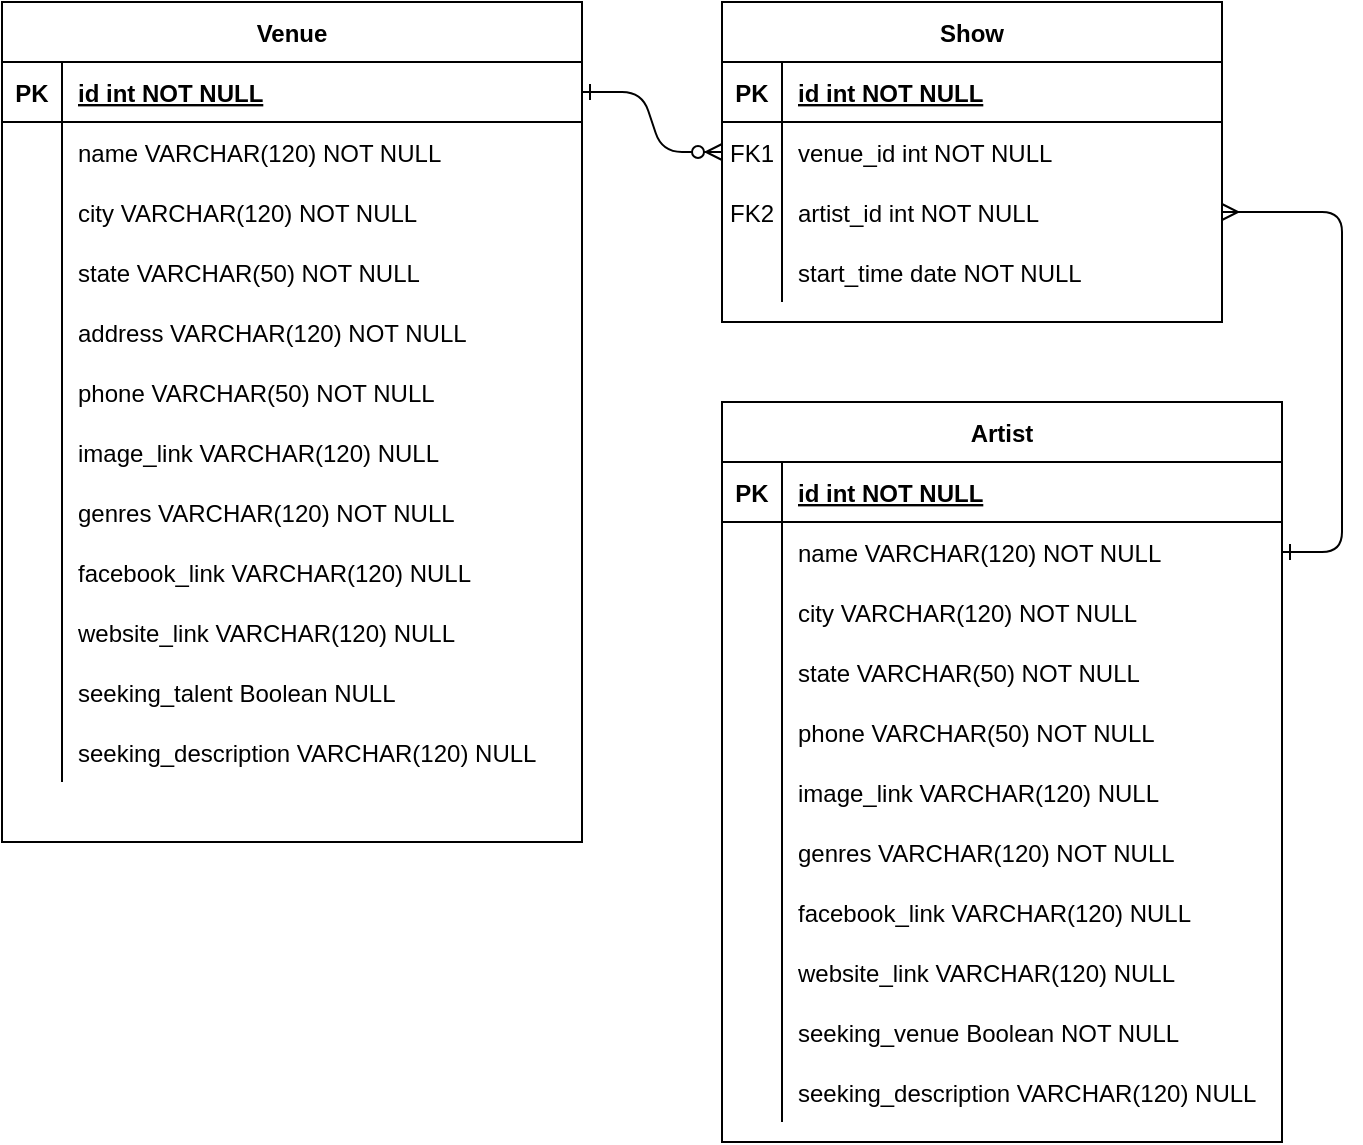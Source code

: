 <mxfile>
    <diagram id="R2lEEEUBdFMjLlhIrx00" name="modelo-fisico-datos">
        <mxGraphModel dx="580" dy="271" grid="1" gridSize="10" guides="1" tooltips="1" connect="1" arrows="1" fold="1" page="1" pageScale="1" pageWidth="850" pageHeight="1100" math="0" shadow="0" extFonts="Permanent Marker^https://fonts.googleapis.com/css?family=Permanent+Marker">
            <root>
                <mxCell id="0"/>
                <mxCell id="1" parent="0"/>
                <mxCell id="C-vyLk0tnHw3VtMMgP7b-1" value="" style="edgeStyle=entityRelationEdgeStyle;endArrow=ERzeroToMany;startArrow=ERone;endFill=1;startFill=0;" parent="1" source="C-vyLk0tnHw3VtMMgP7b-24" target="C-vyLk0tnHw3VtMMgP7b-6" edge="1">
                    <mxGeometry width="100" height="100" relative="1" as="geometry">
                        <mxPoint x="340" y="720" as="sourcePoint"/>
                        <mxPoint x="440" y="620" as="targetPoint"/>
                    </mxGeometry>
                </mxCell>
                <mxCell id="C-vyLk0tnHw3VtMMgP7b-12" value="" style="edgeStyle=entityRelationEdgeStyle;endArrow=ERone;startArrow=ERmany;endFill=0;startFill=0;exitX=1;exitY=0.5;exitDx=0;exitDy=0;" parent="1" source="nIgEs6L4v5tk01GfFsjV-32" target="C-vyLk0tnHw3VtMMgP7b-17" edge="1">
                    <mxGeometry width="100" height="100" relative="1" as="geometry">
                        <mxPoint x="400" y="180" as="sourcePoint"/>
                        <mxPoint x="460" y="205" as="targetPoint"/>
                    </mxGeometry>
                </mxCell>
                <mxCell id="C-vyLk0tnHw3VtMMgP7b-2" value="Show" style="shape=table;startSize=30;container=1;collapsible=1;childLayout=tableLayout;fixedRows=1;rowLines=0;fontStyle=1;align=center;resizeLast=1;" parent="1" vertex="1">
                    <mxGeometry x="450" y="120" width="250" height="160" as="geometry"/>
                </mxCell>
                <mxCell id="C-vyLk0tnHw3VtMMgP7b-3" value="" style="shape=partialRectangle;collapsible=0;dropTarget=0;pointerEvents=0;fillColor=none;points=[[0,0.5],[1,0.5]];portConstraint=eastwest;top=0;left=0;right=0;bottom=1;" parent="C-vyLk0tnHw3VtMMgP7b-2" vertex="1">
                    <mxGeometry y="30" width="250" height="30" as="geometry"/>
                </mxCell>
                <mxCell id="C-vyLk0tnHw3VtMMgP7b-4" value="PK" style="shape=partialRectangle;overflow=hidden;connectable=0;fillColor=none;top=0;left=0;bottom=0;right=0;fontStyle=1;" parent="C-vyLk0tnHw3VtMMgP7b-3" vertex="1">
                    <mxGeometry width="30" height="30" as="geometry">
                        <mxRectangle width="30" height="30" as="alternateBounds"/>
                    </mxGeometry>
                </mxCell>
                <mxCell id="C-vyLk0tnHw3VtMMgP7b-5" value="id int NOT NULL " style="shape=partialRectangle;overflow=hidden;connectable=0;fillColor=none;top=0;left=0;bottom=0;right=0;align=left;spacingLeft=6;fontStyle=5;" parent="C-vyLk0tnHw3VtMMgP7b-3" vertex="1">
                    <mxGeometry x="30" width="220" height="30" as="geometry">
                        <mxRectangle width="220" height="30" as="alternateBounds"/>
                    </mxGeometry>
                </mxCell>
                <mxCell id="C-vyLk0tnHw3VtMMgP7b-6" value="" style="shape=partialRectangle;collapsible=0;dropTarget=0;pointerEvents=0;fillColor=none;points=[[0,0.5],[1,0.5]];portConstraint=eastwest;top=0;left=0;right=0;bottom=0;" parent="C-vyLk0tnHw3VtMMgP7b-2" vertex="1">
                    <mxGeometry y="60" width="250" height="30" as="geometry"/>
                </mxCell>
                <mxCell id="C-vyLk0tnHw3VtMMgP7b-7" value="FK1" style="shape=partialRectangle;overflow=hidden;connectable=0;fillColor=none;top=0;left=0;bottom=0;right=0;" parent="C-vyLk0tnHw3VtMMgP7b-6" vertex="1">
                    <mxGeometry width="30" height="30" as="geometry">
                        <mxRectangle width="30" height="30" as="alternateBounds"/>
                    </mxGeometry>
                </mxCell>
                <mxCell id="C-vyLk0tnHw3VtMMgP7b-8" value="venue_id int NOT NULL" style="shape=partialRectangle;overflow=hidden;connectable=0;fillColor=none;top=0;left=0;bottom=0;right=0;align=left;spacingLeft=6;" parent="C-vyLk0tnHw3VtMMgP7b-6" vertex="1">
                    <mxGeometry x="30" width="220" height="30" as="geometry">
                        <mxRectangle width="220" height="30" as="alternateBounds"/>
                    </mxGeometry>
                </mxCell>
                <mxCell id="nIgEs6L4v5tk01GfFsjV-32" value="" style="shape=partialRectangle;collapsible=0;dropTarget=0;pointerEvents=0;fillColor=none;points=[[0,0.5],[1,0.5]];portConstraint=eastwest;top=0;left=0;right=0;bottom=0;" parent="C-vyLk0tnHw3VtMMgP7b-2" vertex="1">
                    <mxGeometry y="90" width="250" height="30" as="geometry"/>
                </mxCell>
                <mxCell id="nIgEs6L4v5tk01GfFsjV-33" value="FK2" style="shape=partialRectangle;overflow=hidden;connectable=0;fillColor=none;top=0;left=0;bottom=0;right=0;" parent="nIgEs6L4v5tk01GfFsjV-32" vertex="1">
                    <mxGeometry width="30" height="30" as="geometry">
                        <mxRectangle width="30" height="30" as="alternateBounds"/>
                    </mxGeometry>
                </mxCell>
                <mxCell id="nIgEs6L4v5tk01GfFsjV-34" value="artist_id int NOT NULL" style="shape=partialRectangle;overflow=hidden;connectable=0;fillColor=none;top=0;left=0;bottom=0;right=0;align=left;spacingLeft=6;" parent="nIgEs6L4v5tk01GfFsjV-32" vertex="1">
                    <mxGeometry x="30" width="220" height="30" as="geometry">
                        <mxRectangle width="220" height="30" as="alternateBounds"/>
                    </mxGeometry>
                </mxCell>
                <mxCell id="C-vyLk0tnHw3VtMMgP7b-9" value="" style="shape=partialRectangle;collapsible=0;dropTarget=0;pointerEvents=0;fillColor=none;points=[[0,0.5],[1,0.5]];portConstraint=eastwest;top=0;left=0;right=0;bottom=0;" parent="C-vyLk0tnHw3VtMMgP7b-2" vertex="1">
                    <mxGeometry y="120" width="250" height="30" as="geometry"/>
                </mxCell>
                <mxCell id="C-vyLk0tnHw3VtMMgP7b-10" value="" style="shape=partialRectangle;overflow=hidden;connectable=0;fillColor=none;top=0;left=0;bottom=0;right=0;" parent="C-vyLk0tnHw3VtMMgP7b-9" vertex="1">
                    <mxGeometry width="30" height="30" as="geometry">
                        <mxRectangle width="30" height="30" as="alternateBounds"/>
                    </mxGeometry>
                </mxCell>
                <mxCell id="C-vyLk0tnHw3VtMMgP7b-11" value="start_time date NOT NULL" style="shape=partialRectangle;overflow=hidden;connectable=0;fillColor=none;top=0;left=0;bottom=0;right=0;align=left;spacingLeft=6;" parent="C-vyLk0tnHw3VtMMgP7b-9" vertex="1">
                    <mxGeometry x="30" width="220" height="30" as="geometry">
                        <mxRectangle width="220" height="30" as="alternateBounds"/>
                    </mxGeometry>
                </mxCell>
                <mxCell id="C-vyLk0tnHw3VtMMgP7b-13" value="Artist" style="shape=table;startSize=30;container=1;collapsible=1;childLayout=tableLayout;fixedRows=1;rowLines=0;fontStyle=1;align=center;resizeLast=1;" parent="1" vertex="1">
                    <mxGeometry x="450" y="320" width="280" height="370" as="geometry"/>
                </mxCell>
                <mxCell id="C-vyLk0tnHw3VtMMgP7b-14" value="" style="shape=partialRectangle;collapsible=0;dropTarget=0;pointerEvents=0;fillColor=none;points=[[0,0.5],[1,0.5]];portConstraint=eastwest;top=0;left=0;right=0;bottom=1;" parent="C-vyLk0tnHw3VtMMgP7b-13" vertex="1">
                    <mxGeometry y="30" width="280" height="30" as="geometry"/>
                </mxCell>
                <mxCell id="C-vyLk0tnHw3VtMMgP7b-15" value="PK" style="shape=partialRectangle;overflow=hidden;connectable=0;fillColor=none;top=0;left=0;bottom=0;right=0;fontStyle=1;" parent="C-vyLk0tnHw3VtMMgP7b-14" vertex="1">
                    <mxGeometry width="30" height="30" as="geometry">
                        <mxRectangle width="30" height="30" as="alternateBounds"/>
                    </mxGeometry>
                </mxCell>
                <mxCell id="C-vyLk0tnHw3VtMMgP7b-16" value="id int NOT NULL " style="shape=partialRectangle;overflow=hidden;connectable=0;fillColor=none;top=0;left=0;bottom=0;right=0;align=left;spacingLeft=6;fontStyle=5;" parent="C-vyLk0tnHw3VtMMgP7b-14" vertex="1">
                    <mxGeometry x="30" width="250" height="30" as="geometry">
                        <mxRectangle width="250" height="30" as="alternateBounds"/>
                    </mxGeometry>
                </mxCell>
                <mxCell id="C-vyLk0tnHw3VtMMgP7b-17" value="" style="shape=partialRectangle;collapsible=0;dropTarget=0;pointerEvents=0;fillColor=none;points=[[0,0.5],[1,0.5]];portConstraint=eastwest;top=0;left=0;right=0;bottom=0;" parent="C-vyLk0tnHw3VtMMgP7b-13" vertex="1">
                    <mxGeometry y="60" width="280" height="30" as="geometry"/>
                </mxCell>
                <mxCell id="C-vyLk0tnHw3VtMMgP7b-18" value="" style="shape=partialRectangle;overflow=hidden;connectable=0;fillColor=none;top=0;left=0;bottom=0;right=0;" parent="C-vyLk0tnHw3VtMMgP7b-17" vertex="1">
                    <mxGeometry width="30" height="30" as="geometry">
                        <mxRectangle width="30" height="30" as="alternateBounds"/>
                    </mxGeometry>
                </mxCell>
                <mxCell id="C-vyLk0tnHw3VtMMgP7b-19" value="name VARCHAR(120) NOT NULL" style="shape=partialRectangle;overflow=hidden;connectable=0;fillColor=none;top=0;left=0;bottom=0;right=0;align=left;spacingLeft=6;" parent="C-vyLk0tnHw3VtMMgP7b-17" vertex="1">
                    <mxGeometry x="30" width="250" height="30" as="geometry">
                        <mxRectangle width="250" height="30" as="alternateBounds"/>
                    </mxGeometry>
                </mxCell>
                <mxCell id="C-vyLk0tnHw3VtMMgP7b-20" value="" style="shape=partialRectangle;collapsible=0;dropTarget=0;pointerEvents=0;fillColor=none;points=[[0,0.5],[1,0.5]];portConstraint=eastwest;top=0;left=0;right=0;bottom=0;" parent="C-vyLk0tnHw3VtMMgP7b-13" vertex="1">
                    <mxGeometry y="90" width="280" height="30" as="geometry"/>
                </mxCell>
                <mxCell id="C-vyLk0tnHw3VtMMgP7b-21" value="" style="shape=partialRectangle;overflow=hidden;connectable=0;fillColor=none;top=0;left=0;bottom=0;right=0;" parent="C-vyLk0tnHw3VtMMgP7b-20" vertex="1">
                    <mxGeometry width="30" height="30" as="geometry">
                        <mxRectangle width="30" height="30" as="alternateBounds"/>
                    </mxGeometry>
                </mxCell>
                <mxCell id="C-vyLk0tnHw3VtMMgP7b-22" value="city VARCHAR(120) NOT NULL" style="shape=partialRectangle;overflow=hidden;connectable=0;fillColor=none;top=0;left=0;bottom=0;right=0;align=left;spacingLeft=6;" parent="C-vyLk0tnHw3VtMMgP7b-20" vertex="1">
                    <mxGeometry x="30" width="250" height="30" as="geometry">
                        <mxRectangle width="250" height="30" as="alternateBounds"/>
                    </mxGeometry>
                </mxCell>
                <mxCell id="nIgEs6L4v5tk01GfFsjV-36" value="" style="shape=partialRectangle;collapsible=0;dropTarget=0;pointerEvents=0;fillColor=none;points=[[0,0.5],[1,0.5]];portConstraint=eastwest;top=0;left=0;right=0;bottom=0;" parent="C-vyLk0tnHw3VtMMgP7b-13" vertex="1">
                    <mxGeometry y="120" width="280" height="30" as="geometry"/>
                </mxCell>
                <mxCell id="nIgEs6L4v5tk01GfFsjV-37" value="" style="shape=partialRectangle;overflow=hidden;connectable=0;fillColor=none;top=0;left=0;bottom=0;right=0;" parent="nIgEs6L4v5tk01GfFsjV-36" vertex="1">
                    <mxGeometry width="30" height="30" as="geometry">
                        <mxRectangle width="30" height="30" as="alternateBounds"/>
                    </mxGeometry>
                </mxCell>
                <mxCell id="nIgEs6L4v5tk01GfFsjV-38" value="state VARCHAR(50) NOT NULL" style="shape=partialRectangle;overflow=hidden;connectable=0;fillColor=none;top=0;left=0;bottom=0;right=0;align=left;spacingLeft=6;" parent="nIgEs6L4v5tk01GfFsjV-36" vertex="1">
                    <mxGeometry x="30" width="250" height="30" as="geometry">
                        <mxRectangle width="250" height="30" as="alternateBounds"/>
                    </mxGeometry>
                </mxCell>
                <mxCell id="nIgEs6L4v5tk01GfFsjV-39" value="" style="shape=partialRectangle;collapsible=0;dropTarget=0;pointerEvents=0;fillColor=none;points=[[0,0.5],[1,0.5]];portConstraint=eastwest;top=0;left=0;right=0;bottom=0;" parent="C-vyLk0tnHw3VtMMgP7b-13" vertex="1">
                    <mxGeometry y="150" width="280" height="30" as="geometry"/>
                </mxCell>
                <mxCell id="nIgEs6L4v5tk01GfFsjV-40" value="" style="shape=partialRectangle;overflow=hidden;connectable=0;fillColor=none;top=0;left=0;bottom=0;right=0;" parent="nIgEs6L4v5tk01GfFsjV-39" vertex="1">
                    <mxGeometry width="30" height="30" as="geometry">
                        <mxRectangle width="30" height="30" as="alternateBounds"/>
                    </mxGeometry>
                </mxCell>
                <mxCell id="nIgEs6L4v5tk01GfFsjV-41" value="phone VARCHAR(50) NOT NULL" style="shape=partialRectangle;overflow=hidden;connectable=0;fillColor=none;top=0;left=0;bottom=0;right=0;align=left;spacingLeft=6;" parent="nIgEs6L4v5tk01GfFsjV-39" vertex="1">
                    <mxGeometry x="30" width="250" height="30" as="geometry">
                        <mxRectangle width="250" height="30" as="alternateBounds"/>
                    </mxGeometry>
                </mxCell>
                <mxCell id="nIgEs6L4v5tk01GfFsjV-42" value="" style="shape=partialRectangle;collapsible=0;dropTarget=0;pointerEvents=0;fillColor=none;points=[[0,0.5],[1,0.5]];portConstraint=eastwest;top=0;left=0;right=0;bottom=0;" parent="C-vyLk0tnHw3VtMMgP7b-13" vertex="1">
                    <mxGeometry y="180" width="280" height="30" as="geometry"/>
                </mxCell>
                <mxCell id="nIgEs6L4v5tk01GfFsjV-43" value="" style="shape=partialRectangle;overflow=hidden;connectable=0;fillColor=none;top=0;left=0;bottom=0;right=0;" parent="nIgEs6L4v5tk01GfFsjV-42" vertex="1">
                    <mxGeometry width="30" height="30" as="geometry">
                        <mxRectangle width="30" height="30" as="alternateBounds"/>
                    </mxGeometry>
                </mxCell>
                <mxCell id="nIgEs6L4v5tk01GfFsjV-44" value="image_link VARCHAR(120) NULL" style="shape=partialRectangle;overflow=hidden;connectable=0;fillColor=none;top=0;left=0;bottom=0;right=0;align=left;spacingLeft=6;" parent="nIgEs6L4v5tk01GfFsjV-42" vertex="1">
                    <mxGeometry x="30" width="250" height="30" as="geometry">
                        <mxRectangle width="250" height="30" as="alternateBounds"/>
                    </mxGeometry>
                </mxCell>
                <mxCell id="nIgEs6L4v5tk01GfFsjV-64" value="" style="shape=partialRectangle;collapsible=0;dropTarget=0;pointerEvents=0;fillColor=none;points=[[0,0.5],[1,0.5]];portConstraint=eastwest;top=0;left=0;right=0;bottom=0;" parent="C-vyLk0tnHw3VtMMgP7b-13" vertex="1">
                    <mxGeometry y="210" width="280" height="30" as="geometry"/>
                </mxCell>
                <mxCell id="nIgEs6L4v5tk01GfFsjV-65" value="" style="shape=partialRectangle;overflow=hidden;connectable=0;fillColor=none;top=0;left=0;bottom=0;right=0;" parent="nIgEs6L4v5tk01GfFsjV-64" vertex="1">
                    <mxGeometry width="30" height="30" as="geometry">
                        <mxRectangle width="30" height="30" as="alternateBounds"/>
                    </mxGeometry>
                </mxCell>
                <mxCell id="nIgEs6L4v5tk01GfFsjV-66" value="genres VARCHAR(120) NOT NULL" style="shape=partialRectangle;overflow=hidden;connectable=0;fillColor=none;top=0;left=0;bottom=0;right=0;align=left;spacingLeft=6;" parent="nIgEs6L4v5tk01GfFsjV-64" vertex="1">
                    <mxGeometry x="30" width="250" height="30" as="geometry">
                        <mxRectangle width="250" height="30" as="alternateBounds"/>
                    </mxGeometry>
                </mxCell>
                <mxCell id="nIgEs6L4v5tk01GfFsjV-67" value="" style="shape=partialRectangle;collapsible=0;dropTarget=0;pointerEvents=0;fillColor=none;points=[[0,0.5],[1,0.5]];portConstraint=eastwest;top=0;left=0;right=0;bottom=0;" parent="C-vyLk0tnHw3VtMMgP7b-13" vertex="1">
                    <mxGeometry y="240" width="280" height="30" as="geometry"/>
                </mxCell>
                <mxCell id="nIgEs6L4v5tk01GfFsjV-68" value="" style="shape=partialRectangle;overflow=hidden;connectable=0;fillColor=none;top=0;left=0;bottom=0;right=0;" parent="nIgEs6L4v5tk01GfFsjV-67" vertex="1">
                    <mxGeometry width="30" height="30" as="geometry">
                        <mxRectangle width="30" height="30" as="alternateBounds"/>
                    </mxGeometry>
                </mxCell>
                <mxCell id="nIgEs6L4v5tk01GfFsjV-69" value="facebook_link VARCHAR(120) NULL" style="shape=partialRectangle;overflow=hidden;connectable=0;fillColor=none;top=0;left=0;bottom=0;right=0;align=left;spacingLeft=6;" parent="nIgEs6L4v5tk01GfFsjV-67" vertex="1">
                    <mxGeometry x="30" width="250" height="30" as="geometry">
                        <mxRectangle width="250" height="30" as="alternateBounds"/>
                    </mxGeometry>
                </mxCell>
                <mxCell id="nIgEs6L4v5tk01GfFsjV-70" value="" style="shape=partialRectangle;collapsible=0;dropTarget=0;pointerEvents=0;fillColor=none;points=[[0,0.5],[1,0.5]];portConstraint=eastwest;top=0;left=0;right=0;bottom=0;" parent="C-vyLk0tnHw3VtMMgP7b-13" vertex="1">
                    <mxGeometry y="270" width="280" height="30" as="geometry"/>
                </mxCell>
                <mxCell id="nIgEs6L4v5tk01GfFsjV-71" value="" style="shape=partialRectangle;overflow=hidden;connectable=0;fillColor=none;top=0;left=0;bottom=0;right=0;" parent="nIgEs6L4v5tk01GfFsjV-70" vertex="1">
                    <mxGeometry width="30" height="30" as="geometry">
                        <mxRectangle width="30" height="30" as="alternateBounds"/>
                    </mxGeometry>
                </mxCell>
                <mxCell id="nIgEs6L4v5tk01GfFsjV-72" value="website_link VARCHAR(120) NULL" style="shape=partialRectangle;overflow=hidden;connectable=0;fillColor=none;top=0;left=0;bottom=0;right=0;align=left;spacingLeft=6;" parent="nIgEs6L4v5tk01GfFsjV-70" vertex="1">
                    <mxGeometry x="30" width="250" height="30" as="geometry">
                        <mxRectangle width="250" height="30" as="alternateBounds"/>
                    </mxGeometry>
                </mxCell>
                <mxCell id="nIgEs6L4v5tk01GfFsjV-73" value="" style="shape=partialRectangle;collapsible=0;dropTarget=0;pointerEvents=0;fillColor=none;points=[[0,0.5],[1,0.5]];portConstraint=eastwest;top=0;left=0;right=0;bottom=0;" parent="C-vyLk0tnHw3VtMMgP7b-13" vertex="1">
                    <mxGeometry y="300" width="280" height="30" as="geometry"/>
                </mxCell>
                <mxCell id="nIgEs6L4v5tk01GfFsjV-74" value="" style="shape=partialRectangle;overflow=hidden;connectable=0;fillColor=none;top=0;left=0;bottom=0;right=0;" parent="nIgEs6L4v5tk01GfFsjV-73" vertex="1">
                    <mxGeometry width="30" height="30" as="geometry">
                        <mxRectangle width="30" height="30" as="alternateBounds"/>
                    </mxGeometry>
                </mxCell>
                <mxCell id="nIgEs6L4v5tk01GfFsjV-75" value="seeking_venue Boolean NOT NULL" style="shape=partialRectangle;overflow=hidden;connectable=0;fillColor=none;top=0;left=0;bottom=0;right=0;align=left;spacingLeft=6;" parent="nIgEs6L4v5tk01GfFsjV-73" vertex="1">
                    <mxGeometry x="30" width="250" height="30" as="geometry">
                        <mxRectangle width="250" height="30" as="alternateBounds"/>
                    </mxGeometry>
                </mxCell>
                <mxCell id="nIgEs6L4v5tk01GfFsjV-76" value="" style="shape=partialRectangle;collapsible=0;dropTarget=0;pointerEvents=0;fillColor=none;points=[[0,0.5],[1,0.5]];portConstraint=eastwest;top=0;left=0;right=0;bottom=0;" parent="C-vyLk0tnHw3VtMMgP7b-13" vertex="1">
                    <mxGeometry y="330" width="280" height="30" as="geometry"/>
                </mxCell>
                <mxCell id="nIgEs6L4v5tk01GfFsjV-77" value="" style="shape=partialRectangle;overflow=hidden;connectable=0;fillColor=none;top=0;left=0;bottom=0;right=0;" parent="nIgEs6L4v5tk01GfFsjV-76" vertex="1">
                    <mxGeometry width="30" height="30" as="geometry">
                        <mxRectangle width="30" height="30" as="alternateBounds"/>
                    </mxGeometry>
                </mxCell>
                <mxCell id="nIgEs6L4v5tk01GfFsjV-78" value="seeking_description VARCHAR(120) NULL" style="shape=partialRectangle;overflow=hidden;connectable=0;fillColor=none;top=0;left=0;bottom=0;right=0;align=left;spacingLeft=6;" parent="nIgEs6L4v5tk01GfFsjV-76" vertex="1">
                    <mxGeometry x="30" width="250" height="30" as="geometry">
                        <mxRectangle width="250" height="30" as="alternateBounds"/>
                    </mxGeometry>
                </mxCell>
                <mxCell id="C-vyLk0tnHw3VtMMgP7b-23" value="Venue" style="shape=table;startSize=30;container=1;collapsible=1;childLayout=tableLayout;fixedRows=1;rowLines=0;fontStyle=1;align=center;resizeLast=1;" parent="1" vertex="1">
                    <mxGeometry x="90" y="120" width="290" height="420" as="geometry"/>
                </mxCell>
                <mxCell id="C-vyLk0tnHw3VtMMgP7b-24" value="" style="shape=partialRectangle;collapsible=0;dropTarget=0;pointerEvents=0;fillColor=none;points=[[0,0.5],[1,0.5]];portConstraint=eastwest;top=0;left=0;right=0;bottom=1;" parent="C-vyLk0tnHw3VtMMgP7b-23" vertex="1">
                    <mxGeometry y="30" width="290" height="30" as="geometry"/>
                </mxCell>
                <mxCell id="C-vyLk0tnHw3VtMMgP7b-25" value="PK" style="shape=partialRectangle;overflow=hidden;connectable=0;fillColor=none;top=0;left=0;bottom=0;right=0;fontStyle=1;" parent="C-vyLk0tnHw3VtMMgP7b-24" vertex="1">
                    <mxGeometry width="30" height="30" as="geometry">
                        <mxRectangle width="30" height="30" as="alternateBounds"/>
                    </mxGeometry>
                </mxCell>
                <mxCell id="C-vyLk0tnHw3VtMMgP7b-26" value="id int NOT NULL " style="shape=partialRectangle;overflow=hidden;connectable=0;fillColor=none;top=0;left=0;bottom=0;right=0;align=left;spacingLeft=6;fontStyle=5;" parent="C-vyLk0tnHw3VtMMgP7b-24" vertex="1">
                    <mxGeometry x="30" width="260" height="30" as="geometry">
                        <mxRectangle width="260" height="30" as="alternateBounds"/>
                    </mxGeometry>
                </mxCell>
                <mxCell id="C-vyLk0tnHw3VtMMgP7b-27" value="" style="shape=partialRectangle;collapsible=0;dropTarget=0;pointerEvents=0;fillColor=none;points=[[0,0.5],[1,0.5]];portConstraint=eastwest;top=0;left=0;right=0;bottom=0;" parent="C-vyLk0tnHw3VtMMgP7b-23" vertex="1">
                    <mxGeometry y="60" width="290" height="30" as="geometry"/>
                </mxCell>
                <mxCell id="C-vyLk0tnHw3VtMMgP7b-28" value="" style="shape=partialRectangle;overflow=hidden;connectable=0;fillColor=none;top=0;left=0;bottom=0;right=0;" parent="C-vyLk0tnHw3VtMMgP7b-27" vertex="1">
                    <mxGeometry width="30" height="30" as="geometry">
                        <mxRectangle width="30" height="30" as="alternateBounds"/>
                    </mxGeometry>
                </mxCell>
                <mxCell id="C-vyLk0tnHw3VtMMgP7b-29" value="name VARCHAR(120) NOT NULL" style="shape=partialRectangle;overflow=hidden;connectable=0;fillColor=none;top=0;left=0;bottom=0;right=0;align=left;spacingLeft=6;" parent="C-vyLk0tnHw3VtMMgP7b-27" vertex="1">
                    <mxGeometry x="30" width="260" height="30" as="geometry">
                        <mxRectangle width="260" height="30" as="alternateBounds"/>
                    </mxGeometry>
                </mxCell>
                <mxCell id="3" value="" style="shape=partialRectangle;collapsible=0;dropTarget=0;pointerEvents=0;fillColor=none;points=[[0,0.5],[1,0.5]];portConstraint=eastwest;top=0;left=0;right=0;bottom=0;" parent="C-vyLk0tnHw3VtMMgP7b-23" vertex="1">
                    <mxGeometry y="90" width="290" height="30" as="geometry"/>
                </mxCell>
                <mxCell id="4" value="" style="shape=partialRectangle;overflow=hidden;connectable=0;fillColor=none;top=0;left=0;bottom=0;right=0;" parent="3" vertex="1">
                    <mxGeometry width="30" height="30" as="geometry">
                        <mxRectangle width="30" height="30" as="alternateBounds"/>
                    </mxGeometry>
                </mxCell>
                <mxCell id="5" value="city VARCHAR(120) NOT NULL" style="shape=partialRectangle;overflow=hidden;connectable=0;fillColor=none;top=0;left=0;bottom=0;right=0;align=left;spacingLeft=6;" parent="3" vertex="1">
                    <mxGeometry x="30" width="260" height="30" as="geometry">
                        <mxRectangle width="260" height="30" as="alternateBounds"/>
                    </mxGeometry>
                </mxCell>
                <mxCell id="6" value="" style="shape=partialRectangle;collapsible=0;dropTarget=0;pointerEvents=0;fillColor=none;points=[[0,0.5],[1,0.5]];portConstraint=eastwest;top=0;left=0;right=0;bottom=0;" parent="C-vyLk0tnHw3VtMMgP7b-23" vertex="1">
                    <mxGeometry y="120" width="290" height="30" as="geometry"/>
                </mxCell>
                <mxCell id="7" value="" style="shape=partialRectangle;overflow=hidden;connectable=0;fillColor=none;top=0;left=0;bottom=0;right=0;" parent="6" vertex="1">
                    <mxGeometry width="30" height="30" as="geometry">
                        <mxRectangle width="30" height="30" as="alternateBounds"/>
                    </mxGeometry>
                </mxCell>
                <mxCell id="8" value="state VARCHAR(50) NOT NULL" style="shape=partialRectangle;overflow=hidden;connectable=0;fillColor=none;top=0;left=0;bottom=0;right=0;align=left;spacingLeft=6;" parent="6" vertex="1">
                    <mxGeometry x="30" width="260" height="30" as="geometry">
                        <mxRectangle width="260" height="30" as="alternateBounds"/>
                    </mxGeometry>
                </mxCell>
                <mxCell id="9" value="" style="shape=partialRectangle;collapsible=0;dropTarget=0;pointerEvents=0;fillColor=none;points=[[0,0.5],[1,0.5]];portConstraint=eastwest;top=0;left=0;right=0;bottom=0;" parent="C-vyLk0tnHw3VtMMgP7b-23" vertex="1">
                    <mxGeometry y="150" width="290" height="30" as="geometry"/>
                </mxCell>
                <mxCell id="10" value="" style="shape=partialRectangle;overflow=hidden;connectable=0;fillColor=none;top=0;left=0;bottom=0;right=0;" parent="9" vertex="1">
                    <mxGeometry width="30" height="30" as="geometry">
                        <mxRectangle width="30" height="30" as="alternateBounds"/>
                    </mxGeometry>
                </mxCell>
                <mxCell id="11" value="address VARCHAR(120) NOT NULL" style="shape=partialRectangle;overflow=hidden;connectable=0;fillColor=none;top=0;left=0;bottom=0;right=0;align=left;spacingLeft=6;" parent="9" vertex="1">
                    <mxGeometry x="30" width="260" height="30" as="geometry">
                        <mxRectangle width="260" height="30" as="alternateBounds"/>
                    </mxGeometry>
                </mxCell>
                <mxCell id="12" value="" style="shape=partialRectangle;collapsible=0;dropTarget=0;pointerEvents=0;fillColor=none;points=[[0,0.5],[1,0.5]];portConstraint=eastwest;top=0;left=0;right=0;bottom=0;" parent="C-vyLk0tnHw3VtMMgP7b-23" vertex="1">
                    <mxGeometry y="180" width="290" height="30" as="geometry"/>
                </mxCell>
                <mxCell id="13" value="" style="shape=partialRectangle;overflow=hidden;connectable=0;fillColor=none;top=0;left=0;bottom=0;right=0;" parent="12" vertex="1">
                    <mxGeometry width="30" height="30" as="geometry">
                        <mxRectangle width="30" height="30" as="alternateBounds"/>
                    </mxGeometry>
                </mxCell>
                <mxCell id="14" value="phone VARCHAR(50) NOT NULL" style="shape=partialRectangle;overflow=hidden;connectable=0;fillColor=none;top=0;left=0;bottom=0;right=0;align=left;spacingLeft=6;" parent="12" vertex="1">
                    <mxGeometry x="30" width="260" height="30" as="geometry">
                        <mxRectangle width="260" height="30" as="alternateBounds"/>
                    </mxGeometry>
                </mxCell>
                <mxCell id="15" value="" style="shape=partialRectangle;collapsible=0;dropTarget=0;pointerEvents=0;fillColor=none;points=[[0,0.5],[1,0.5]];portConstraint=eastwest;top=0;left=0;right=0;bottom=0;" parent="C-vyLk0tnHw3VtMMgP7b-23" vertex="1">
                    <mxGeometry y="210" width="290" height="30" as="geometry"/>
                </mxCell>
                <mxCell id="16" value="" style="shape=partialRectangle;overflow=hidden;connectable=0;fillColor=none;top=0;left=0;bottom=0;right=0;" parent="15" vertex="1">
                    <mxGeometry width="30" height="30" as="geometry">
                        <mxRectangle width="30" height="30" as="alternateBounds"/>
                    </mxGeometry>
                </mxCell>
                <mxCell id="17" value="image_link VARCHAR(120) NULL" style="shape=partialRectangle;overflow=hidden;connectable=0;fillColor=none;top=0;left=0;bottom=0;right=0;align=left;spacingLeft=6;" parent="15" vertex="1">
                    <mxGeometry x="30" width="260" height="30" as="geometry">
                        <mxRectangle width="260" height="30" as="alternateBounds"/>
                    </mxGeometry>
                </mxCell>
                <mxCell id="18" value="" style="shape=partialRectangle;collapsible=0;dropTarget=0;pointerEvents=0;fillColor=none;points=[[0,0.5],[1,0.5]];portConstraint=eastwest;top=0;left=0;right=0;bottom=0;" parent="C-vyLk0tnHw3VtMMgP7b-23" vertex="1">
                    <mxGeometry y="240" width="290" height="30" as="geometry"/>
                </mxCell>
                <mxCell id="19" value="" style="shape=partialRectangle;overflow=hidden;connectable=0;fillColor=none;top=0;left=0;bottom=0;right=0;" parent="18" vertex="1">
                    <mxGeometry width="30" height="30" as="geometry">
                        <mxRectangle width="30" height="30" as="alternateBounds"/>
                    </mxGeometry>
                </mxCell>
                <mxCell id="20" value="genres VARCHAR(120) NOT NULL" style="shape=partialRectangle;overflow=hidden;connectable=0;fillColor=none;top=0;left=0;bottom=0;right=0;align=left;spacingLeft=6;" parent="18" vertex="1">
                    <mxGeometry x="30" width="260" height="30" as="geometry">
                        <mxRectangle width="260" height="30" as="alternateBounds"/>
                    </mxGeometry>
                </mxCell>
                <mxCell id="nIgEs6L4v5tk01GfFsjV-20" value="" style="shape=partialRectangle;collapsible=0;dropTarget=0;pointerEvents=0;fillColor=none;points=[[0,0.5],[1,0.5]];portConstraint=eastwest;top=0;left=0;right=0;bottom=0;" parent="C-vyLk0tnHw3VtMMgP7b-23" vertex="1">
                    <mxGeometry y="270" width="290" height="30" as="geometry"/>
                </mxCell>
                <mxCell id="nIgEs6L4v5tk01GfFsjV-21" value="" style="shape=partialRectangle;overflow=hidden;connectable=0;fillColor=none;top=0;left=0;bottom=0;right=0;" parent="nIgEs6L4v5tk01GfFsjV-20" vertex="1">
                    <mxGeometry width="30" height="30" as="geometry">
                        <mxRectangle width="30" height="30" as="alternateBounds"/>
                    </mxGeometry>
                </mxCell>
                <mxCell id="nIgEs6L4v5tk01GfFsjV-22" value="facebook_link VARCHAR(120) NULL" style="shape=partialRectangle;overflow=hidden;connectable=0;fillColor=none;top=0;left=0;bottom=0;right=0;align=left;spacingLeft=6;" parent="nIgEs6L4v5tk01GfFsjV-20" vertex="1">
                    <mxGeometry x="30" width="260" height="30" as="geometry">
                        <mxRectangle width="260" height="30" as="alternateBounds"/>
                    </mxGeometry>
                </mxCell>
                <mxCell id="nIgEs6L4v5tk01GfFsjV-23" value="" style="shape=partialRectangle;collapsible=0;dropTarget=0;pointerEvents=0;fillColor=none;points=[[0,0.5],[1,0.5]];portConstraint=eastwest;top=0;left=0;right=0;bottom=0;" parent="C-vyLk0tnHw3VtMMgP7b-23" vertex="1">
                    <mxGeometry y="300" width="290" height="30" as="geometry"/>
                </mxCell>
                <mxCell id="nIgEs6L4v5tk01GfFsjV-24" value="" style="shape=partialRectangle;overflow=hidden;connectable=0;fillColor=none;top=0;left=0;bottom=0;right=0;" parent="nIgEs6L4v5tk01GfFsjV-23" vertex="1">
                    <mxGeometry width="30" height="30" as="geometry">
                        <mxRectangle width="30" height="30" as="alternateBounds"/>
                    </mxGeometry>
                </mxCell>
                <mxCell id="nIgEs6L4v5tk01GfFsjV-25" value="website_link VARCHAR(120) NULL" style="shape=partialRectangle;overflow=hidden;connectable=0;fillColor=none;top=0;left=0;bottom=0;right=0;align=left;spacingLeft=6;" parent="nIgEs6L4v5tk01GfFsjV-23" vertex="1">
                    <mxGeometry x="30" width="260" height="30" as="geometry">
                        <mxRectangle width="260" height="30" as="alternateBounds"/>
                    </mxGeometry>
                </mxCell>
                <mxCell id="nIgEs6L4v5tk01GfFsjV-26" value="" style="shape=partialRectangle;collapsible=0;dropTarget=0;pointerEvents=0;fillColor=none;points=[[0,0.5],[1,0.5]];portConstraint=eastwest;top=0;left=0;right=0;bottom=0;" parent="C-vyLk0tnHw3VtMMgP7b-23" vertex="1">
                    <mxGeometry y="330" width="290" height="30" as="geometry"/>
                </mxCell>
                <mxCell id="nIgEs6L4v5tk01GfFsjV-27" value="" style="shape=partialRectangle;overflow=hidden;connectable=0;fillColor=none;top=0;left=0;bottom=0;right=0;" parent="nIgEs6L4v5tk01GfFsjV-26" vertex="1">
                    <mxGeometry width="30" height="30" as="geometry">
                        <mxRectangle width="30" height="30" as="alternateBounds"/>
                    </mxGeometry>
                </mxCell>
                <mxCell id="nIgEs6L4v5tk01GfFsjV-28" value="seeking_talent Boolean NULL" style="shape=partialRectangle;overflow=hidden;connectable=0;fillColor=none;top=0;left=0;bottom=0;right=0;align=left;spacingLeft=6;" parent="nIgEs6L4v5tk01GfFsjV-26" vertex="1">
                    <mxGeometry x="30" width="260" height="30" as="geometry">
                        <mxRectangle width="260" height="30" as="alternateBounds"/>
                    </mxGeometry>
                </mxCell>
                <mxCell id="nIgEs6L4v5tk01GfFsjV-29" value="" style="shape=partialRectangle;collapsible=0;dropTarget=0;pointerEvents=0;fillColor=none;points=[[0,0.5],[1,0.5]];portConstraint=eastwest;top=0;left=0;right=0;bottom=0;" parent="C-vyLk0tnHw3VtMMgP7b-23" vertex="1">
                    <mxGeometry y="360" width="290" height="30" as="geometry"/>
                </mxCell>
                <mxCell id="nIgEs6L4v5tk01GfFsjV-30" value="" style="shape=partialRectangle;overflow=hidden;connectable=0;fillColor=none;top=0;left=0;bottom=0;right=0;" parent="nIgEs6L4v5tk01GfFsjV-29" vertex="1">
                    <mxGeometry width="30" height="30" as="geometry">
                        <mxRectangle width="30" height="30" as="alternateBounds"/>
                    </mxGeometry>
                </mxCell>
                <mxCell id="nIgEs6L4v5tk01GfFsjV-31" value="seeking_description VARCHAR(120) NULL" style="shape=partialRectangle;overflow=hidden;connectable=0;fillColor=none;top=0;left=0;bottom=0;right=0;align=left;spacingLeft=6;" parent="nIgEs6L4v5tk01GfFsjV-29" vertex="1">
                    <mxGeometry x="30" width="260" height="30" as="geometry">
                        <mxRectangle width="260" height="30" as="alternateBounds"/>
                    </mxGeometry>
                </mxCell>
            </root>
        </mxGraphModel>
    </diagram>
    <diagram id="8Tcz5RTm2I2yngQgAe2g" name="entidad-relacion">
        <mxGraphModel dx="580" dy="271" grid="1" gridSize="10" guides="1" tooltips="1" connect="1" arrows="1" fold="1" page="1" pageScale="1" pageWidth="827" pageHeight="1169" math="0" shadow="0">
            <root>
                <mxCell id="0"/>
                <mxCell id="1" parent="0"/>
                <mxCell id="qUG-fLubk8UqbDFJEd-c-39" style="edgeStyle=none;html=1;entryX=0;entryY=0;entryDx=0;entryDy=0;exitX=0.75;exitY=1;exitDx=0;exitDy=0;" parent="1" source="qUG-fLubk8UqbDFJEd-c-1" target="qUG-fLubk8UqbDFJEd-c-42" edge="1">
                    <mxGeometry relative="1" as="geometry">
                        <mxPoint x="280" y="338" as="targetPoint"/>
                    </mxGeometry>
                </mxCell>
                <mxCell id="qUG-fLubk8UqbDFJEd-c-40" style="edgeStyle=none;html=1;exitX=0;exitY=0;exitDx=0;exitDy=0;startArrow=classic;startFill=1;endArrow=none;endFill=0;" parent="1" source="qUG-fLubk8UqbDFJEd-c-1" edge="1">
                    <mxGeometry relative="1" as="geometry">
                        <mxPoint x="170" y="300" as="targetPoint"/>
                    </mxGeometry>
                </mxCell>
                <mxCell id="qUG-fLubk8UqbDFJEd-c-1" value="Venue" style="whiteSpace=wrap;html=1;align=center;" parent="1" vertex="1">
                    <mxGeometry x="170" y="300" width="100" height="40" as="geometry"/>
                </mxCell>
                <mxCell id="qUG-fLubk8UqbDFJEd-c-46" style="edgeStyle=none;html=1;entryX=0.5;entryY=1;entryDx=0;entryDy=0;startArrow=none;startFill=0;endArrow=classic;endFill=1;" parent="1" source="qUG-fLubk8UqbDFJEd-c-2" target="qUG-fLubk8UqbDFJEd-c-45" edge="1">
                    <mxGeometry relative="1" as="geometry"/>
                </mxCell>
                <mxCell id="qUG-fLubk8UqbDFJEd-c-47" style="edgeStyle=none;html=1;entryX=1;entryY=1;entryDx=0;entryDy=0;startArrow=none;startFill=0;endArrow=classic;endFill=1;" parent="1" source="qUG-fLubk8UqbDFJEd-c-2" target="qUG-fLubk8UqbDFJEd-c-19" edge="1">
                    <mxGeometry relative="1" as="geometry"/>
                </mxCell>
                <mxCell id="qUG-fLubk8UqbDFJEd-c-49" style="edgeStyle=none;html=1;exitX=0.5;exitY=0;exitDx=0;exitDy=0;entryX=0;entryY=1;entryDx=0;entryDy=0;startArrow=none;startFill=0;endArrow=classic;endFill=1;" parent="1" source="qUG-fLubk8UqbDFJEd-c-2" target="qUG-fLubk8UqbDFJEd-c-48" edge="1">
                    <mxGeometry relative="1" as="geometry"/>
                </mxCell>
                <mxCell id="qUG-fLubk8UqbDFJEd-c-51" style="edgeStyle=none;html=1;entryX=0;entryY=0.5;entryDx=0;entryDy=0;startArrow=none;startFill=0;endArrow=classic;endFill=1;" parent="1" source="qUG-fLubk8UqbDFJEd-c-2" target="qUG-fLubk8UqbDFJEd-c-50" edge="1">
                    <mxGeometry relative="1" as="geometry"/>
                </mxCell>
                <mxCell id="qUG-fLubk8UqbDFJEd-c-2" value="Artist" style="whiteSpace=wrap;html=1;align=center;" parent="1" vertex="1">
                    <mxGeometry x="470" y="100" width="100" height="40" as="geometry"/>
                </mxCell>
                <mxCell id="qUG-fLubk8UqbDFJEd-c-4" value="" style="edgeStyle=none;html=1;startArrow=classic;startFill=1;endArrow=none;endFill=0;" parent="1" source="qUG-fLubk8UqbDFJEd-c-3" target="qUG-fLubk8UqbDFJEd-c-1" edge="1">
                    <mxGeometry relative="1" as="geometry"/>
                </mxCell>
                <mxCell id="qUG-fLubk8UqbDFJEd-c-3" value="name" style="ellipse;whiteSpace=wrap;html=1;align=center;" parent="1" vertex="1">
                    <mxGeometry x="30" y="220" width="70" height="30" as="geometry"/>
                </mxCell>
                <mxCell id="qUG-fLubk8UqbDFJEd-c-6" style="edgeStyle=none;html=1;entryX=0.25;entryY=0;entryDx=0;entryDy=0;startArrow=classic;startFill=1;endArrow=none;endFill=0;" parent="1" source="qUG-fLubk8UqbDFJEd-c-5" target="qUG-fLubk8UqbDFJEd-c-1" edge="1">
                    <mxGeometry relative="1" as="geometry"/>
                </mxCell>
                <mxCell id="qUG-fLubk8UqbDFJEd-c-5" value="id" style="ellipse;whiteSpace=wrap;html=1;align=center;fontStyle=4;" parent="1" vertex="1">
                    <mxGeometry x="110" y="220" width="50" height="30" as="geometry"/>
                </mxCell>
                <mxCell id="qUG-fLubk8UqbDFJEd-c-8" style="edgeStyle=none;html=1;entryX=0;entryY=0.25;entryDx=0;entryDy=0;startArrow=classic;startFill=1;endArrow=none;endFill=0;" parent="1" source="qUG-fLubk8UqbDFJEd-c-7" target="qUG-fLubk8UqbDFJEd-c-1" edge="1">
                    <mxGeometry relative="1" as="geometry"/>
                </mxCell>
                <mxCell id="qUG-fLubk8UqbDFJEd-c-7" value="city" style="ellipse;whiteSpace=wrap;html=1;align=center;" parent="1" vertex="1">
                    <mxGeometry x="60" y="260" width="70" height="30" as="geometry"/>
                </mxCell>
                <mxCell id="qUG-fLubk8UqbDFJEd-c-10" style="edgeStyle=none;html=1;entryX=0;entryY=0.5;entryDx=0;entryDy=0;startArrow=classic;startFill=1;endArrow=none;endFill=0;" parent="1" source="qUG-fLubk8UqbDFJEd-c-9" target="qUG-fLubk8UqbDFJEd-c-1" edge="1">
                    <mxGeometry relative="1" as="geometry"/>
                </mxCell>
                <mxCell id="qUG-fLubk8UqbDFJEd-c-9" value="state" style="ellipse;whiteSpace=wrap;html=1;align=center;" parent="1" vertex="1">
                    <mxGeometry x="10" y="290" width="80" height="40" as="geometry"/>
                </mxCell>
                <mxCell id="qUG-fLubk8UqbDFJEd-c-12" style="edgeStyle=none;html=1;entryX=0;entryY=0.75;entryDx=0;entryDy=0;startArrow=classic;startFill=1;endArrow=none;endFill=0;" parent="1" source="qUG-fLubk8UqbDFJEd-c-11" target="qUG-fLubk8UqbDFJEd-c-1" edge="1">
                    <mxGeometry relative="1" as="geometry"/>
                </mxCell>
                <mxCell id="qUG-fLubk8UqbDFJEd-c-11" value="adress" style="ellipse;whiteSpace=wrap;html=1;align=center;" parent="1" vertex="1">
                    <mxGeometry x="40" y="350" width="70" height="30" as="geometry"/>
                </mxCell>
                <mxCell id="qUG-fLubk8UqbDFJEd-c-14" style="edgeStyle=none;html=1;entryX=0;entryY=0;entryDx=0;entryDy=0;startArrow=classic;startFill=1;endArrow=none;endFill=0;" parent="1" source="qUG-fLubk8UqbDFJEd-c-13" target="qUG-fLubk8UqbDFJEd-c-2" edge="1">
                    <mxGeometry relative="1" as="geometry"/>
                </mxCell>
                <mxCell id="qUG-fLubk8UqbDFJEd-c-13" value="id" style="ellipse;whiteSpace=wrap;html=1;align=center;fontStyle=4;" parent="1" vertex="1">
                    <mxGeometry x="384" y="70" width="60" height="20" as="geometry"/>
                </mxCell>
                <mxCell id="qUG-fLubk8UqbDFJEd-c-17" style="edgeStyle=none;html=1;entryX=1;entryY=0;entryDx=0;entryDy=0;" parent="1" source="qUG-fLubk8UqbDFJEd-c-16" target="qUG-fLubk8UqbDFJEd-c-1" edge="1">
                    <mxGeometry relative="1" as="geometry"/>
                </mxCell>
                <mxCell id="qUG-fLubk8UqbDFJEd-c-18" style="edgeStyle=none;html=1;entryX=0;entryY=1;entryDx=0;entryDy=0;" parent="1" source="qUG-fLubk8UqbDFJEd-c-16" target="qUG-fLubk8UqbDFJEd-c-2" edge="1">
                    <mxGeometry relative="1" as="geometry"/>
                </mxCell>
                <mxCell id="qUG-fLubk8UqbDFJEd-c-16" value="Show" style="rhombus;whiteSpace=wrap;html=1;" parent="1" vertex="1">
                    <mxGeometry x="250" y="130" width="110" height="100" as="geometry"/>
                </mxCell>
                <mxCell id="qUG-fLubk8UqbDFJEd-c-19" value="name" style="ellipse;whiteSpace=wrap;html=1;align=center;" parent="1" vertex="1">
                    <mxGeometry x="374" y="30" width="80" height="30" as="geometry"/>
                </mxCell>
                <mxCell id="qUG-fLubk8UqbDFJEd-c-22" style="edgeStyle=none;html=1;entryX=1;entryY=0;entryDx=0;entryDy=0;startArrow=classic;startFill=1;endArrow=none;endFill=0;" parent="1" source="qUG-fLubk8UqbDFJEd-c-21" target="qUG-fLubk8UqbDFJEd-c-2" edge="1">
                    <mxGeometry relative="1" as="geometry"/>
                </mxCell>
                <mxCell id="qUG-fLubk8UqbDFJEd-c-21" value="phone" style="ellipse;whiteSpace=wrap;html=1;align=center;" parent="1" vertex="1">
                    <mxGeometry x="570" y="40" width="80" height="30" as="geometry"/>
                </mxCell>
                <mxCell id="qUG-fLubk8UqbDFJEd-c-27" style="edgeStyle=none;html=1;entryX=1;entryY=0.75;entryDx=0;entryDy=0;startArrow=classic;startFill=1;endArrow=none;endFill=0;" parent="1" source="qUG-fLubk8UqbDFJEd-c-26" target="qUG-fLubk8UqbDFJEd-c-2" edge="1">
                    <mxGeometry relative="1" as="geometry"/>
                </mxCell>
                <mxCell id="qUG-fLubk8UqbDFJEd-c-26" value="genres" style="ellipse;whiteSpace=wrap;html=1;align=center;" parent="1" vertex="1">
                    <mxGeometry x="580" y="140" width="100" height="40" as="geometry"/>
                </mxCell>
                <mxCell id="qUG-fLubk8UqbDFJEd-c-29" style="edgeStyle=none;html=1;entryX=0;entryY=1;entryDx=0;entryDy=0;startArrow=classic;startFill=1;endArrow=none;endFill=0;" parent="1" source="qUG-fLubk8UqbDFJEd-c-28" target="qUG-fLubk8UqbDFJEd-c-1" edge="1">
                    <mxGeometry relative="1" as="geometry"/>
                </mxCell>
                <mxCell id="qUG-fLubk8UqbDFJEd-c-28" value="phone" style="ellipse;whiteSpace=wrap;html=1;align=center;" parent="1" vertex="1">
                    <mxGeometry x="100" y="370" width="70" height="30" as="geometry"/>
                </mxCell>
                <mxCell id="qUG-fLubk8UqbDFJEd-c-31" style="edgeStyle=none;html=1;entryX=1;entryY=1;entryDx=0;entryDy=0;startArrow=classic;startFill=1;endArrow=none;endFill=0;" parent="1" source="qUG-fLubk8UqbDFJEd-c-30" target="qUG-fLubk8UqbDFJEd-c-16" edge="1">
                    <mxGeometry relative="1" as="geometry"/>
                </mxCell>
                <mxCell id="qUG-fLubk8UqbDFJEd-c-30" value="start_time" style="ellipse;whiteSpace=wrap;html=1;align=center;" parent="1" vertex="1">
                    <mxGeometry x="350" y="220" width="100" height="40" as="geometry"/>
                </mxCell>
                <mxCell id="qUG-fLubk8UqbDFJEd-c-35" style="edgeStyle=none;html=1;entryX=0.5;entryY=1;entryDx=0;entryDy=0;startArrow=classic;startFill=1;endArrow=none;endFill=0;" parent="1" source="qUG-fLubk8UqbDFJEd-c-34" target="qUG-fLubk8UqbDFJEd-c-1" edge="1">
                    <mxGeometry relative="1" as="geometry"/>
                </mxCell>
                <mxCell id="qUG-fLubk8UqbDFJEd-c-34" value="image_link" style="ellipse;whiteSpace=wrap;html=1;align=center;" parent="1" vertex="1">
                    <mxGeometry x="180" y="370" width="80" height="30" as="geometry"/>
                </mxCell>
                <mxCell id="qUG-fLubk8UqbDFJEd-c-38" style="edgeStyle=none;html=1;entryX=0.75;entryY=1;entryDx=0;entryDy=0;startArrow=classic;startFill=1;endArrow=none;endFill=0;" parent="1" source="qUG-fLubk8UqbDFJEd-c-37" target="qUG-fLubk8UqbDFJEd-c-1" edge="1">
                    <mxGeometry relative="1" as="geometry"/>
                </mxCell>
                <mxCell id="qUG-fLubk8UqbDFJEd-c-37" value="genres" style="ellipse;whiteSpace=wrap;html=1;align=center;" parent="1" vertex="1">
                    <mxGeometry x="230" y="410" width="80" height="30" as="geometry"/>
                </mxCell>
                <mxCell id="qUG-fLubk8UqbDFJEd-c-42" value="site_link" style="ellipse;whiteSpace=wrap;html=1;align=center;" parent="1" vertex="1">
                    <mxGeometry x="280" y="370" width="70" height="30" as="geometry"/>
                </mxCell>
                <mxCell id="qUG-fLubk8UqbDFJEd-c-45" value="city" style="ellipse;whiteSpace=wrap;html=1;align=center;" parent="1" vertex="1">
                    <mxGeometry x="470" y="20" width="70" height="30" as="geometry"/>
                </mxCell>
                <mxCell id="qUG-fLubk8UqbDFJEd-c-48" value="state" style="ellipse;whiteSpace=wrap;html=1;align=center;" parent="1" vertex="1">
                    <mxGeometry x="520" y="60" width="60" height="25" as="geometry"/>
                </mxCell>
                <mxCell id="qUG-fLubk8UqbDFJEd-c-50" value="Image_link" style="ellipse;whiteSpace=wrap;html=1;" parent="1" vertex="1">
                    <mxGeometry x="610" y="85" width="70" height="35" as="geometry"/>
                </mxCell>
            </root>
        </mxGraphModel>
    </diagram>
</mxfile>